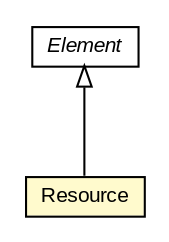 #!/usr/local/bin/dot
#
# Class diagram 
# Generated by UMLGraph version R5_6-24-gf6e263 (http://www.umlgraph.org/)
#

digraph G {
	edge [fontname="arial",fontsize=10,labelfontname="arial",labelfontsize=10];
	node [fontname="arial",fontsize=10,shape=plaintext];
	nodesep=0.25;
	ranksep=0.5;
	// edu.arizona.biosemantics.semanticmarkup.markupelement.description.model.Resource
	c124504 [label=<<table title="edu.arizona.biosemantics.semanticmarkup.markupelement.description.model.Resource" border="0" cellborder="1" cellspacing="0" cellpadding="2" port="p" bgcolor="lemonChiffon" href="./Resource.html">
		<tr><td><table border="0" cellspacing="0" cellpadding="1">
<tr><td align="center" balign="center"> Resource </td></tr>
		</table></td></tr>
		</table>>, URL="./Resource.html", fontname="arial", fontcolor="black", fontsize=10.0];
	// edu.arizona.biosemantics.semanticmarkup.model.Element
	c124626 [label=<<table title="edu.arizona.biosemantics.semanticmarkup.model.Element" border="0" cellborder="1" cellspacing="0" cellpadding="2" port="p" href="../../../model/Element.html">
		<tr><td><table border="0" cellspacing="0" cellpadding="1">
<tr><td align="center" balign="center"><font face="arial italic"> Element </font></td></tr>
		</table></td></tr>
		</table>>, URL="../../../model/Element.html", fontname="arial", fontcolor="black", fontsize=10.0];
	//edu.arizona.biosemantics.semanticmarkup.markupelement.description.model.Resource extends edu.arizona.biosemantics.semanticmarkup.model.Element
	c124626:p -> c124504:p [dir=back,arrowtail=empty];
}

